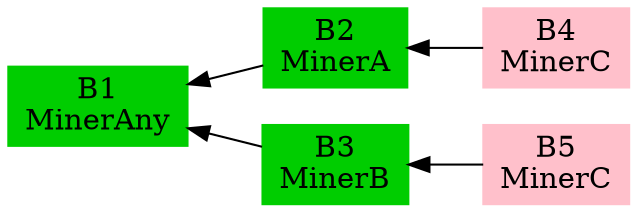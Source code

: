 digraph G {
  rankdir=RL;
  node [shape=box, style="filled", color="green3"]

  B1 [label="B1\nMinerAny"]
  B2 [label="B2\nMinerA"]
  B3 [label="B3\nMinerB"]
  B4 [label="B4\nMinerC",   color=pink]
  B5 [label="B5\nMinerC",   color=pink]

  B4 -> B2 -> B1
  B5 -> B3 -> B1
}